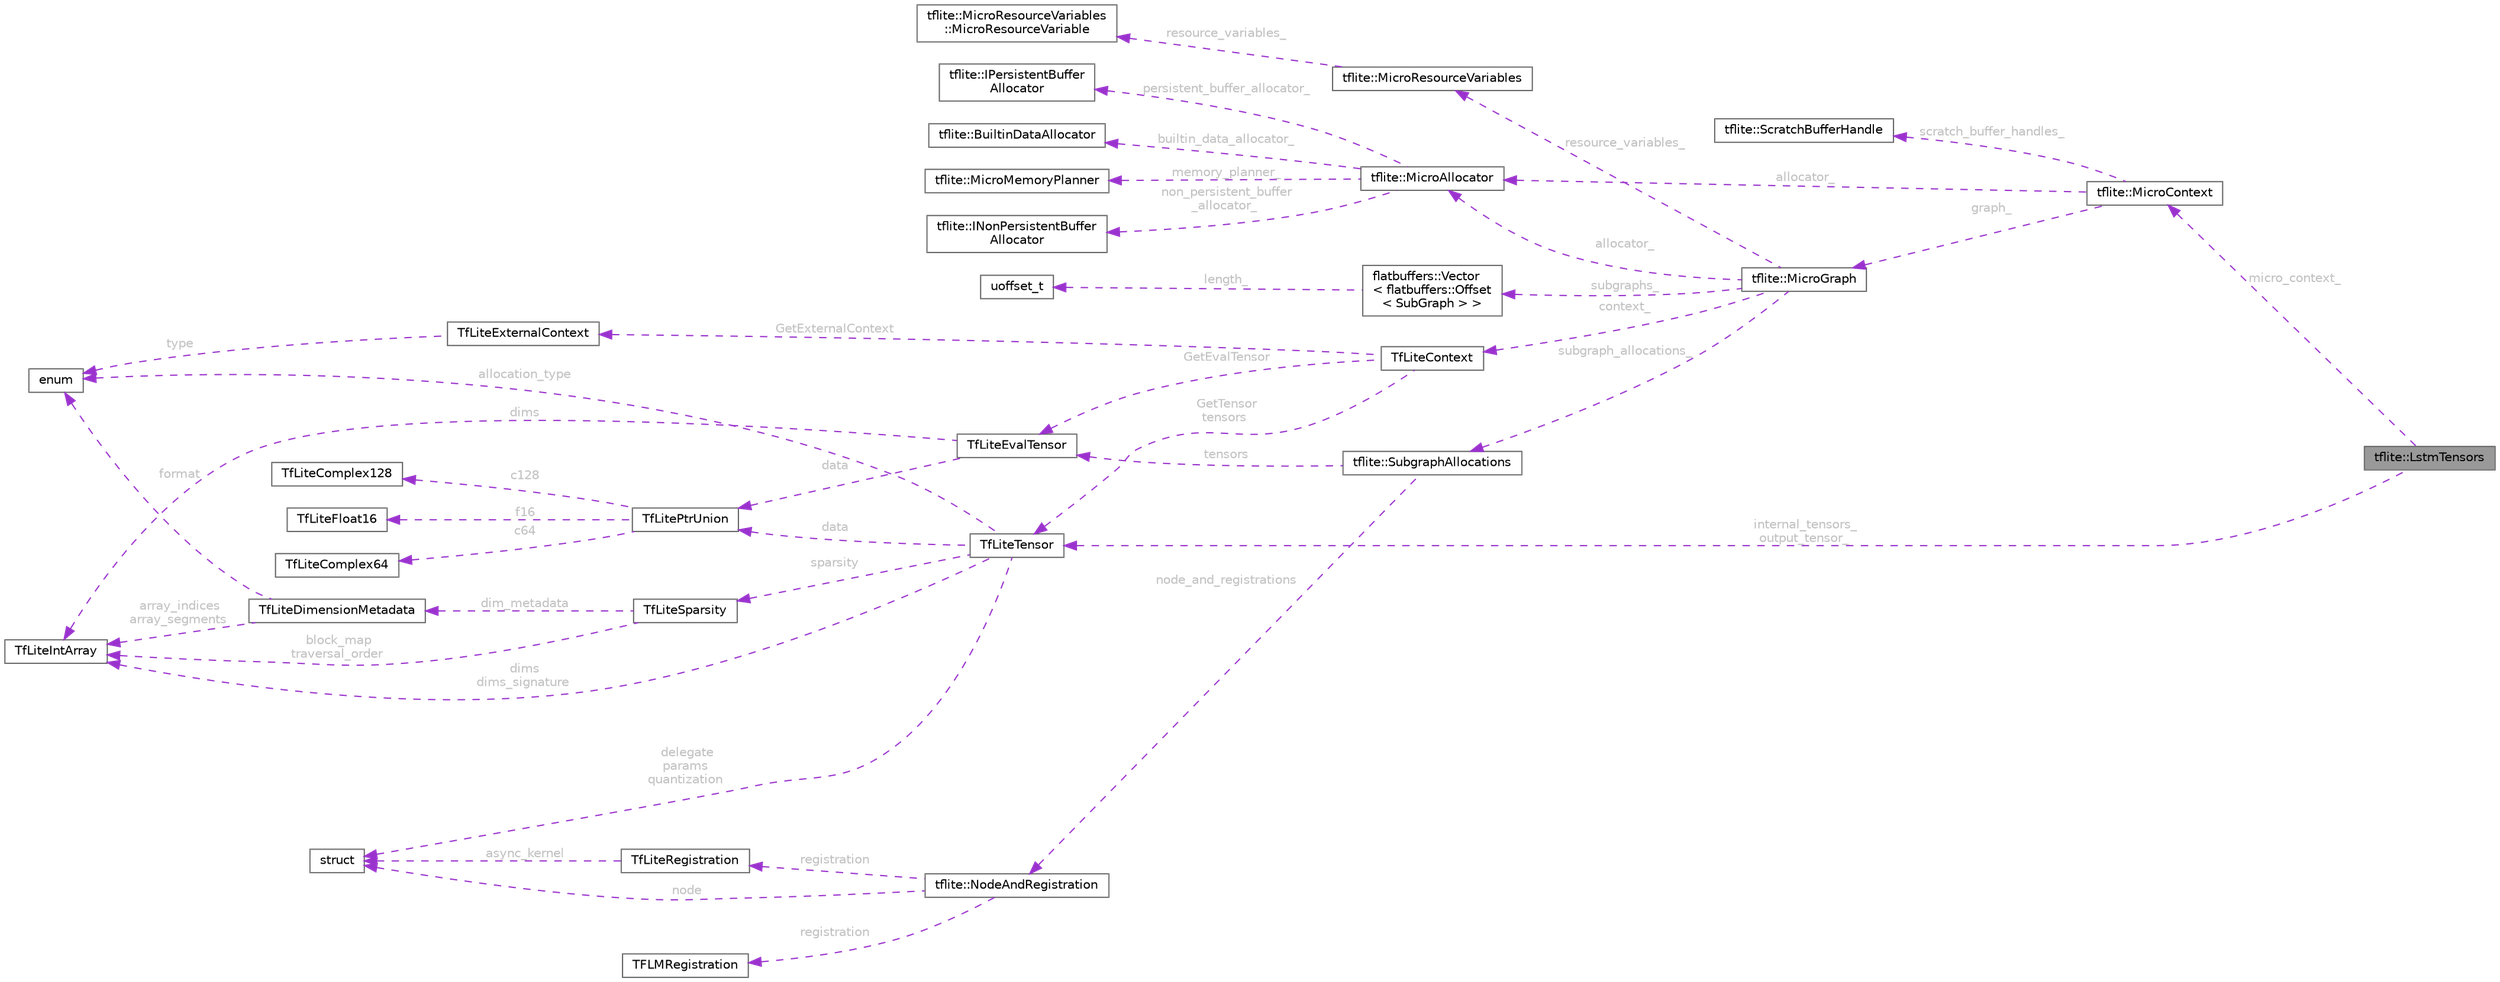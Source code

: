 digraph "tflite::LstmTensors"
{
 // LATEX_PDF_SIZE
  bgcolor="transparent";
  edge [fontname=Helvetica,fontsize=10,labelfontname=Helvetica,labelfontsize=10];
  node [fontname=Helvetica,fontsize=10,shape=box,height=0.2,width=0.4];
  rankdir="LR";
  Node1 [id="Node000001",label="tflite::LstmTensors",height=0.2,width=0.4,color="gray40", fillcolor="grey60", style="filled", fontcolor="black",tooltip=" "];
  Node2 -> Node1 [id="edge41_Node000001_Node000002",dir="back",color="darkorchid3",style="dashed",tooltip=" ",label=" micro_context_",fontcolor="grey" ];
  Node2 [id="Node000002",label="tflite::MicroContext",height=0.2,width=0.4,color="gray40", fillcolor="white", style="filled",URL="$classtflite_1_1_micro_context.html",tooltip=" "];
  Node3 -> Node2 [id="edge42_Node000002_Node000003",dir="back",color="darkorchid3",style="dashed",tooltip=" ",label=" allocator_",fontcolor="grey" ];
  Node3 [id="Node000003",label="tflite::MicroAllocator",height=0.2,width=0.4,color="gray40", fillcolor="white", style="filled",URL="$classtflite_1_1_micro_allocator.html",tooltip=" "];
  Node4 -> Node3 [id="edge43_Node000003_Node000004",dir="back",color="darkorchid3",style="dashed",tooltip=" ",label=" non_persistent_buffer\l_allocator_",fontcolor="grey" ];
  Node4 [id="Node000004",label="tflite::INonPersistentBuffer\lAllocator",height=0.2,width=0.4,color="gray40", fillcolor="white", style="filled",URL="$classtflite_1_1_i_non_persistent_buffer_allocator.html",tooltip=" "];
  Node5 -> Node3 [id="edge44_Node000003_Node000005",dir="back",color="darkorchid3",style="dashed",tooltip=" ",label=" persistent_buffer_allocator_",fontcolor="grey" ];
  Node5 [id="Node000005",label="tflite::IPersistentBuffer\lAllocator",height=0.2,width=0.4,color="gray40", fillcolor="white", style="filled",URL="$classtflite_1_1_i_persistent_buffer_allocator.html",tooltip=" "];
  Node6 -> Node3 [id="edge45_Node000003_Node000006",dir="back",color="darkorchid3",style="dashed",tooltip=" ",label=" builtin_data_allocator_",fontcolor="grey" ];
  Node6 [id="Node000006",label="tflite::BuiltinDataAllocator",height=0.2,width=0.4,color="gray40", fillcolor="white", style="filled",URL="$classtflite_1_1_builtin_data_allocator.html",tooltip=" "];
  Node7 -> Node3 [id="edge46_Node000003_Node000007",dir="back",color="darkorchid3",style="dashed",tooltip=" ",label=" memory_planner_",fontcolor="grey" ];
  Node7 [id="Node000007",label="tflite::MicroMemoryPlanner",height=0.2,width=0.4,color="gray40", fillcolor="white", style="filled",URL="$classtflite_1_1_micro_memory_planner.html",tooltip=" "];
  Node8 -> Node2 [id="edge47_Node000002_Node000008",dir="back",color="darkorchid3",style="dashed",tooltip=" ",label=" graph_",fontcolor="grey" ];
  Node8 [id="Node000008",label="tflite::MicroGraph",height=0.2,width=0.4,color="gray40", fillcolor="white", style="filled",URL="$classtflite_1_1_micro_graph.html",tooltip=" "];
  Node9 -> Node8 [id="edge48_Node000008_Node000009",dir="back",color="darkorchid3",style="dashed",tooltip=" ",label=" context_",fontcolor="grey" ];
  Node9 [id="Node000009",label="TfLiteContext",height=0.2,width=0.4,color="gray40", fillcolor="white", style="filled",URL="$struct_tf_lite_context.html",tooltip=" "];
  Node10 -> Node9 [id="edge49_Node000009_Node000010",dir="back",color="darkorchid3",style="dashed",tooltip=" ",label=" GetTensor\ntensors",fontcolor="grey" ];
  Node10 [id="Node000010",label="TfLiteTensor",height=0.2,width=0.4,color="gray40", fillcolor="white", style="filled",URL="$struct_tf_lite_tensor.html",tooltip=" "];
  Node11 -> Node10 [id="edge50_Node000010_Node000011",dir="back",color="darkorchid3",style="dashed",tooltip=" ",label=" data",fontcolor="grey" ];
  Node11 [id="Node000011",label="TfLitePtrUnion",height=0.2,width=0.4,color="gray40", fillcolor="white", style="filled",URL="$union_tf_lite_ptr_union.html",tooltip=" "];
  Node12 -> Node11 [id="edge51_Node000011_Node000012",dir="back",color="darkorchid3",style="dashed",tooltip=" ",label=" f16",fontcolor="grey" ];
  Node12 [id="Node000012",label="TfLiteFloat16",height=0.2,width=0.4,color="gray40", fillcolor="white", style="filled",URL="$struct_tf_lite_float16.html",tooltip="Half precision data type compatible with the C99 definition."];
  Node13 -> Node11 [id="edge52_Node000011_Node000013",dir="back",color="darkorchid3",style="dashed",tooltip=" ",label=" c64",fontcolor="grey" ];
  Node13 [id="Node000013",label="TfLiteComplex64",height=0.2,width=0.4,color="gray40", fillcolor="white", style="filled",URL="$struct_tf_lite_complex64.html",tooltip="Single-precision complex data type compatible with the C99 definition."];
  Node14 -> Node11 [id="edge53_Node000011_Node000014",dir="back",color="darkorchid3",style="dashed",tooltip=" ",label=" c128",fontcolor="grey" ];
  Node14 [id="Node000014",label="TfLiteComplex128",height=0.2,width=0.4,color="gray40", fillcolor="white", style="filled",URL="$struct_tf_lite_complex128.html",tooltip="Double-precision complex data type compatible with the C99 definition."];
  Node15 -> Node10 [id="edge54_Node000010_Node000015",dir="back",color="darkorchid3",style="dashed",tooltip=" ",label=" dims\ndims_signature",fontcolor="grey" ];
  Node15 [id="Node000015",label="TfLiteIntArray",height=0.2,width=0.4,color="gray40", fillcolor="white", style="filled",URL="$struct_tf_lite_int_array.html",tooltip=" "];
  Node16 -> Node10 [id="edge55_Node000010_Node000016",dir="back",color="darkorchid3",style="dashed",tooltip=" ",label=" delegate\nparams\nquantization",fontcolor="grey" ];
  Node16 [id="Node000016",label="struct",height=0.2,width=0.4,color="gray40", fillcolor="white", style="filled",tooltip=" "];
  Node17 -> Node10 [id="edge56_Node000010_Node000017",dir="back",color="darkorchid3",style="dashed",tooltip=" ",label=" allocation_type",fontcolor="grey" ];
  Node17 [id="Node000017",label="enum",height=0.2,width=0.4,color="gray40", fillcolor="white", style="filled",tooltip=" "];
  Node18 -> Node10 [id="edge57_Node000010_Node000018",dir="back",color="darkorchid3",style="dashed",tooltip=" ",label=" sparsity",fontcolor="grey" ];
  Node18 [id="Node000018",label="TfLiteSparsity",height=0.2,width=0.4,color="gray40", fillcolor="white", style="filled",URL="$struct_tf_lite_sparsity.html",tooltip=" "];
  Node15 -> Node18 [id="edge58_Node000018_Node000015",dir="back",color="darkorchid3",style="dashed",tooltip=" ",label=" block_map\ntraversal_order",fontcolor="grey" ];
  Node19 -> Node18 [id="edge59_Node000018_Node000019",dir="back",color="darkorchid3",style="dashed",tooltip=" ",label=" dim_metadata",fontcolor="grey" ];
  Node19 [id="Node000019",label="TfLiteDimensionMetadata",height=0.2,width=0.4,color="gray40", fillcolor="white", style="filled",URL="$struct_tf_lite_dimension_metadata.html",tooltip="Metadata to encode each dimension in a sparse tensor."];
  Node17 -> Node19 [id="edge60_Node000019_Node000017",dir="back",color="darkorchid3",style="dashed",tooltip=" ",label=" format",fontcolor="grey" ];
  Node15 -> Node19 [id="edge61_Node000019_Node000015",dir="back",color="darkorchid3",style="dashed",tooltip=" ",label=" array_indices\narray_segments",fontcolor="grey" ];
  Node20 -> Node9 [id="edge62_Node000009_Node000020",dir="back",color="darkorchid3",style="dashed",tooltip=" ",label=" GetExternalContext",fontcolor="grey" ];
  Node20 [id="Node000020",label="TfLiteExternalContext",height=0.2,width=0.4,color="gray40", fillcolor="white", style="filled",URL="$struct_tf_lite_external_context.html",tooltip=" "];
  Node17 -> Node20 [id="edge63_Node000020_Node000017",dir="back",color="darkorchid3",style="dashed",tooltip=" ",label=" type",fontcolor="grey" ];
  Node21 -> Node9 [id="edge64_Node000009_Node000021",dir="back",color="darkorchid3",style="dashed",tooltip=" ",label=" GetEvalTensor",fontcolor="grey" ];
  Node21 [id="Node000021",label="TfLiteEvalTensor",height=0.2,width=0.4,color="gray40", fillcolor="white", style="filled",URL="$struct_tf_lite_eval_tensor.html",tooltip=" "];
  Node11 -> Node21 [id="edge65_Node000021_Node000011",dir="back",color="darkorchid3",style="dashed",tooltip=" ",label=" data",fontcolor="grey" ];
  Node15 -> Node21 [id="edge66_Node000021_Node000015",dir="back",color="darkorchid3",style="dashed",tooltip=" ",label=" dims",fontcolor="grey" ];
  Node3 -> Node8 [id="edge67_Node000008_Node000003",dir="back",color="darkorchid3",style="dashed",tooltip=" ",label=" allocator_",fontcolor="grey" ];
  Node22 -> Node8 [id="edge68_Node000008_Node000022",dir="back",color="darkorchid3",style="dashed",tooltip=" ",label=" subgraph_allocations_",fontcolor="grey" ];
  Node22 [id="Node000022",label="tflite::SubgraphAllocations",height=0.2,width=0.4,color="gray40", fillcolor="white", style="filled",URL="$structtflite_1_1_subgraph_allocations.html",tooltip=" "];
  Node23 -> Node22 [id="edge69_Node000022_Node000023",dir="back",color="darkorchid3",style="dashed",tooltip=" ",label=" node_and_registrations",fontcolor="grey" ];
  Node23 [id="Node000023",label="tflite::NodeAndRegistration",height=0.2,width=0.4,color="gray40", fillcolor="white", style="filled",URL="$structtflite_1_1_node_and_registration.html",tooltip=" "];
  Node16 -> Node23 [id="edge70_Node000023_Node000016",dir="back",color="darkorchid3",style="dashed",tooltip=" ",label=" node",fontcolor="grey" ];
  Node24 -> Node23 [id="edge71_Node000023_Node000024",dir="back",color="darkorchid3",style="dashed",tooltip=" ",label=" registration",fontcolor="grey" ];
  Node24 [id="Node000024",label="TfLiteRegistration",height=0.2,width=0.4,color="gray40", fillcolor="white", style="filled",URL="$struct_tf_lite_registration.html",tooltip=" "];
  Node16 -> Node24 [id="edge72_Node000024_Node000016",dir="back",color="darkorchid3",style="dashed",tooltip=" ",label=" async_kernel",fontcolor="grey" ];
  Node25 -> Node23 [id="edge73_Node000023_Node000025",dir="back",color="darkorchid3",style="dashed",tooltip=" ",label=" registration",fontcolor="grey" ];
  Node25 [id="Node000025",label="TFLMRegistration",height=0.2,width=0.4,color="gray40", fillcolor="white", style="filled",URL="$struct_t_f_l_m_registration.html",tooltip=" "];
  Node21 -> Node22 [id="edge74_Node000022_Node000021",dir="back",color="darkorchid3",style="dashed",tooltip=" ",label=" tensors",fontcolor="grey" ];
  Node26 -> Node8 [id="edge75_Node000008_Node000026",dir="back",color="darkorchid3",style="dashed",tooltip=" ",label=" resource_variables_",fontcolor="grey" ];
  Node26 [id="Node000026",label="tflite::MicroResourceVariables",height=0.2,width=0.4,color="gray40", fillcolor="white", style="filled",URL="$classtflite_1_1_micro_resource_variables.html",tooltip=" "];
  Node27 -> Node26 [id="edge76_Node000026_Node000027",dir="back",color="darkorchid3",style="dashed",tooltip=" ",label=" resource_variables_",fontcolor="grey" ];
  Node27 [id="Node000027",label="tflite::MicroResourceVariables\l::MicroResourceVariable",height=0.2,width=0.4,color="gray40", fillcolor="white", style="filled",URL="$structtflite_1_1_micro_resource_variables_1_1_micro_resource_variable.html",tooltip=" "];
  Node28 -> Node8 [id="edge77_Node000008_Node000028",dir="back",color="darkorchid3",style="dashed",tooltip=" ",label=" subgraphs_",fontcolor="grey" ];
  Node28 [id="Node000028",label="flatbuffers::Vector\l\< flatbuffers::Offset\l\< SubGraph \> \>",height=0.2,width=0.4,color="gray40", fillcolor="white", style="filled",URL="$classflatbuffers_1_1_vector.html",tooltip=" "];
  Node29 -> Node28 [id="edge78_Node000028_Node000029",dir="back",color="darkorchid3",style="dashed",tooltip=" ",label=" length_",fontcolor="grey" ];
  Node29 [id="Node000029",label="uoffset_t",height=0.2,width=0.4,color="gray40", fillcolor="white", style="filled",tooltip=" "];
  Node30 -> Node2 [id="edge79_Node000002_Node000030",dir="back",color="darkorchid3",style="dashed",tooltip=" ",label=" scratch_buffer_handles_",fontcolor="grey" ];
  Node30 [id="Node000030",label="tflite::ScratchBufferHandle",height=0.2,width=0.4,color="gray40", fillcolor="white", style="filled",URL="$structtflite_1_1_scratch_buffer_handle.html",tooltip=" "];
  Node10 -> Node1 [id="edge80_Node000001_Node000010",dir="back",color="darkorchid3",style="dashed",tooltip=" ",label=" internal_tensors_\noutput_tensor_",fontcolor="grey" ];
}
